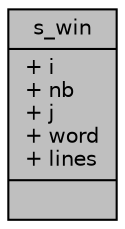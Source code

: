 digraph "s_win"
{
  edge [fontname="Helvetica",fontsize="10",labelfontname="Helvetica",labelfontsize="10"];
  node [fontname="Helvetica",fontsize="10",shape=record];
  Node1 [label="{s_win\n|+ i\l+ nb\l+ j\l+ word\l+ lines\l|}",height=0.2,width=0.4,color="black", fillcolor="grey75", style="filled", fontcolor="black"];
}
